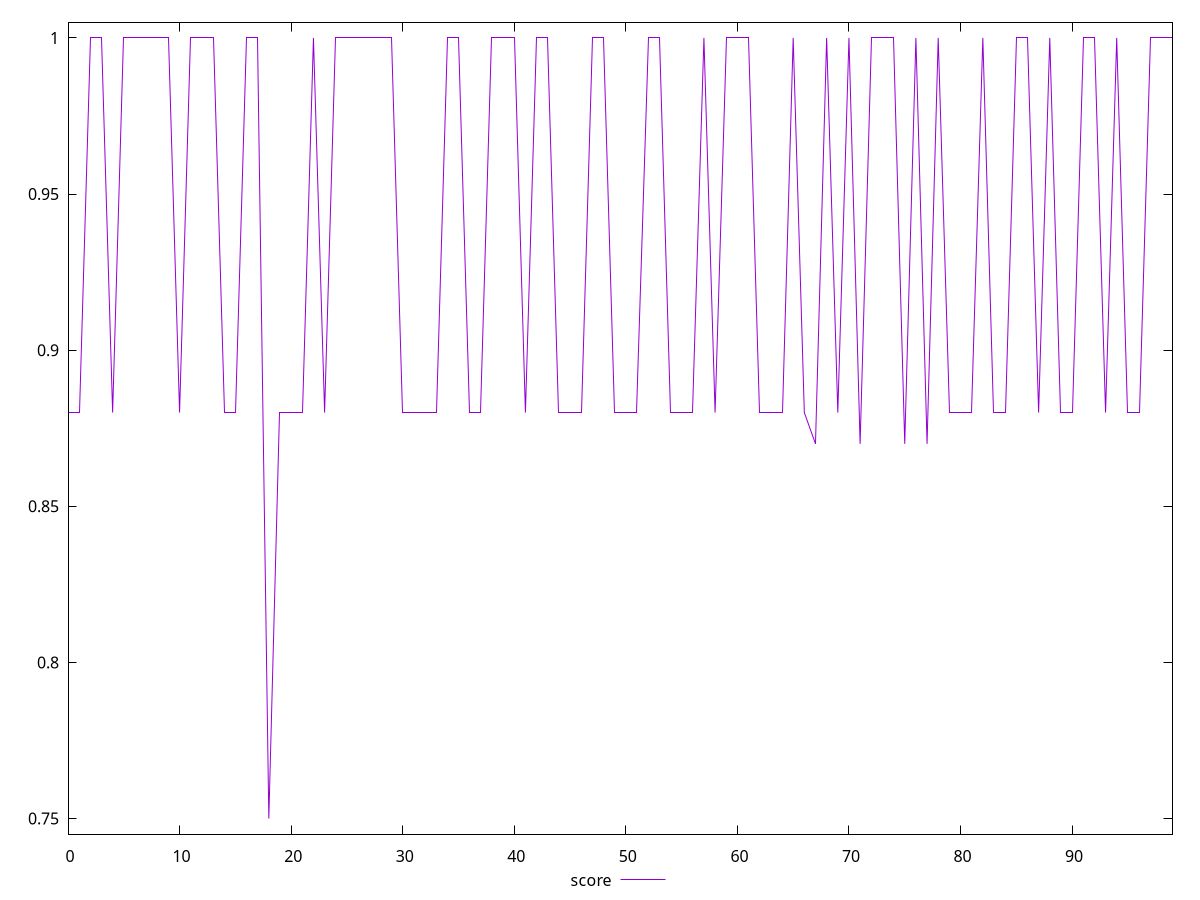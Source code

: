 reset

$score <<EOF
0 0.88
1 0.88
2 1
3 1
4 0.88
5 1
6 1
7 1
8 1
9 1
10 0.88
11 1
12 1
13 1
14 0.88
15 0.88
16 1
17 1
18 0.75
19 0.88
20 0.88
21 0.88
22 1
23 0.88
24 1
25 1
26 1
27 1
28 1
29 1
30 0.88
31 0.88
32 0.88
33 0.88
34 1
35 1
36 0.88
37 0.88
38 1
39 1
40 1
41 0.88
42 1
43 1
44 0.88
45 0.88
46 0.88
47 1
48 1
49 0.88
50 0.88
51 0.88
52 1
53 1
54 0.88
55 0.88
56 0.88
57 1
58 0.88
59 1
60 1
61 1
62 0.88
63 0.88
64 0.88
65 1
66 0.88
67 0.87
68 1
69 0.88
70 1
71 0.87
72 1
73 1
74 1
75 0.87
76 1
77 0.87
78 1
79 0.88
80 0.88
81 0.88
82 1
83 0.88
84 0.88
85 1
86 1
87 0.88
88 1
89 0.88
90 0.88
91 1
92 1
93 0.88
94 1
95 0.88
96 0.88
97 1
98 1
99 1
EOF

set key outside below
set xrange [0:99]
set yrange [0.745:1.005]
set trange [0.745:1.005]
set terminal svg size 640, 500 enhanced background rgb 'white'
set output "report_00018_2021-02-10T15-25-16.877Z/uses-http2/samples/pages+cached/score/values.svg"

plot $score title "score" with line

reset
